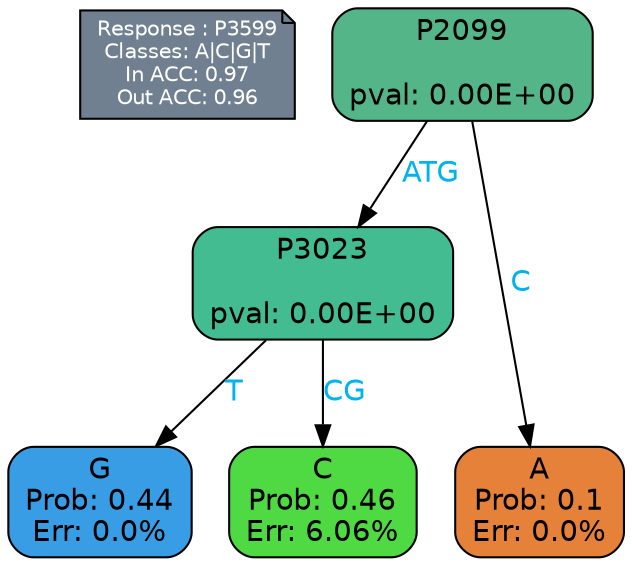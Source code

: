 digraph Tree {
node [shape=box, style="filled, rounded", color="black", fontname=helvetica] ;
graph [ranksep=equally, splines=polylines, bgcolor=transparent, dpi=600] ;
edge [fontname=helvetica] ;
LEGEND [label="Response : P3599
Classes: A|C|G|T
In ACC: 0.97
Out ACC: 0.96
",shape=note,align=left,style=filled,fillcolor="slategray",fontcolor="white",fontsize=10];1 [label="P2099

pval: 0.00E+00", fillcolor="#54b688"] ;
2 [label="P3023

pval: 0.00E+00", fillcolor="#44bc91"] ;
3 [label="G
Prob: 0.44
Err: 0.0%", fillcolor="#399de5"] ;
4 [label="C
Prob: 0.46
Err: 6.06%", fillcolor="#4fda43"] ;
5 [label="A
Prob: 0.1
Err: 0.0%", fillcolor="#e58139"] ;
1 -> 2 [label="ATG",fontcolor=deepskyblue2] ;
1 -> 5 [label="C",fontcolor=deepskyblue2] ;
2 -> 3 [label="T",fontcolor=deepskyblue2] ;
2 -> 4 [label="CG",fontcolor=deepskyblue2] ;
{rank = same; 3;4;5;}{rank = same; LEGEND;1;}}